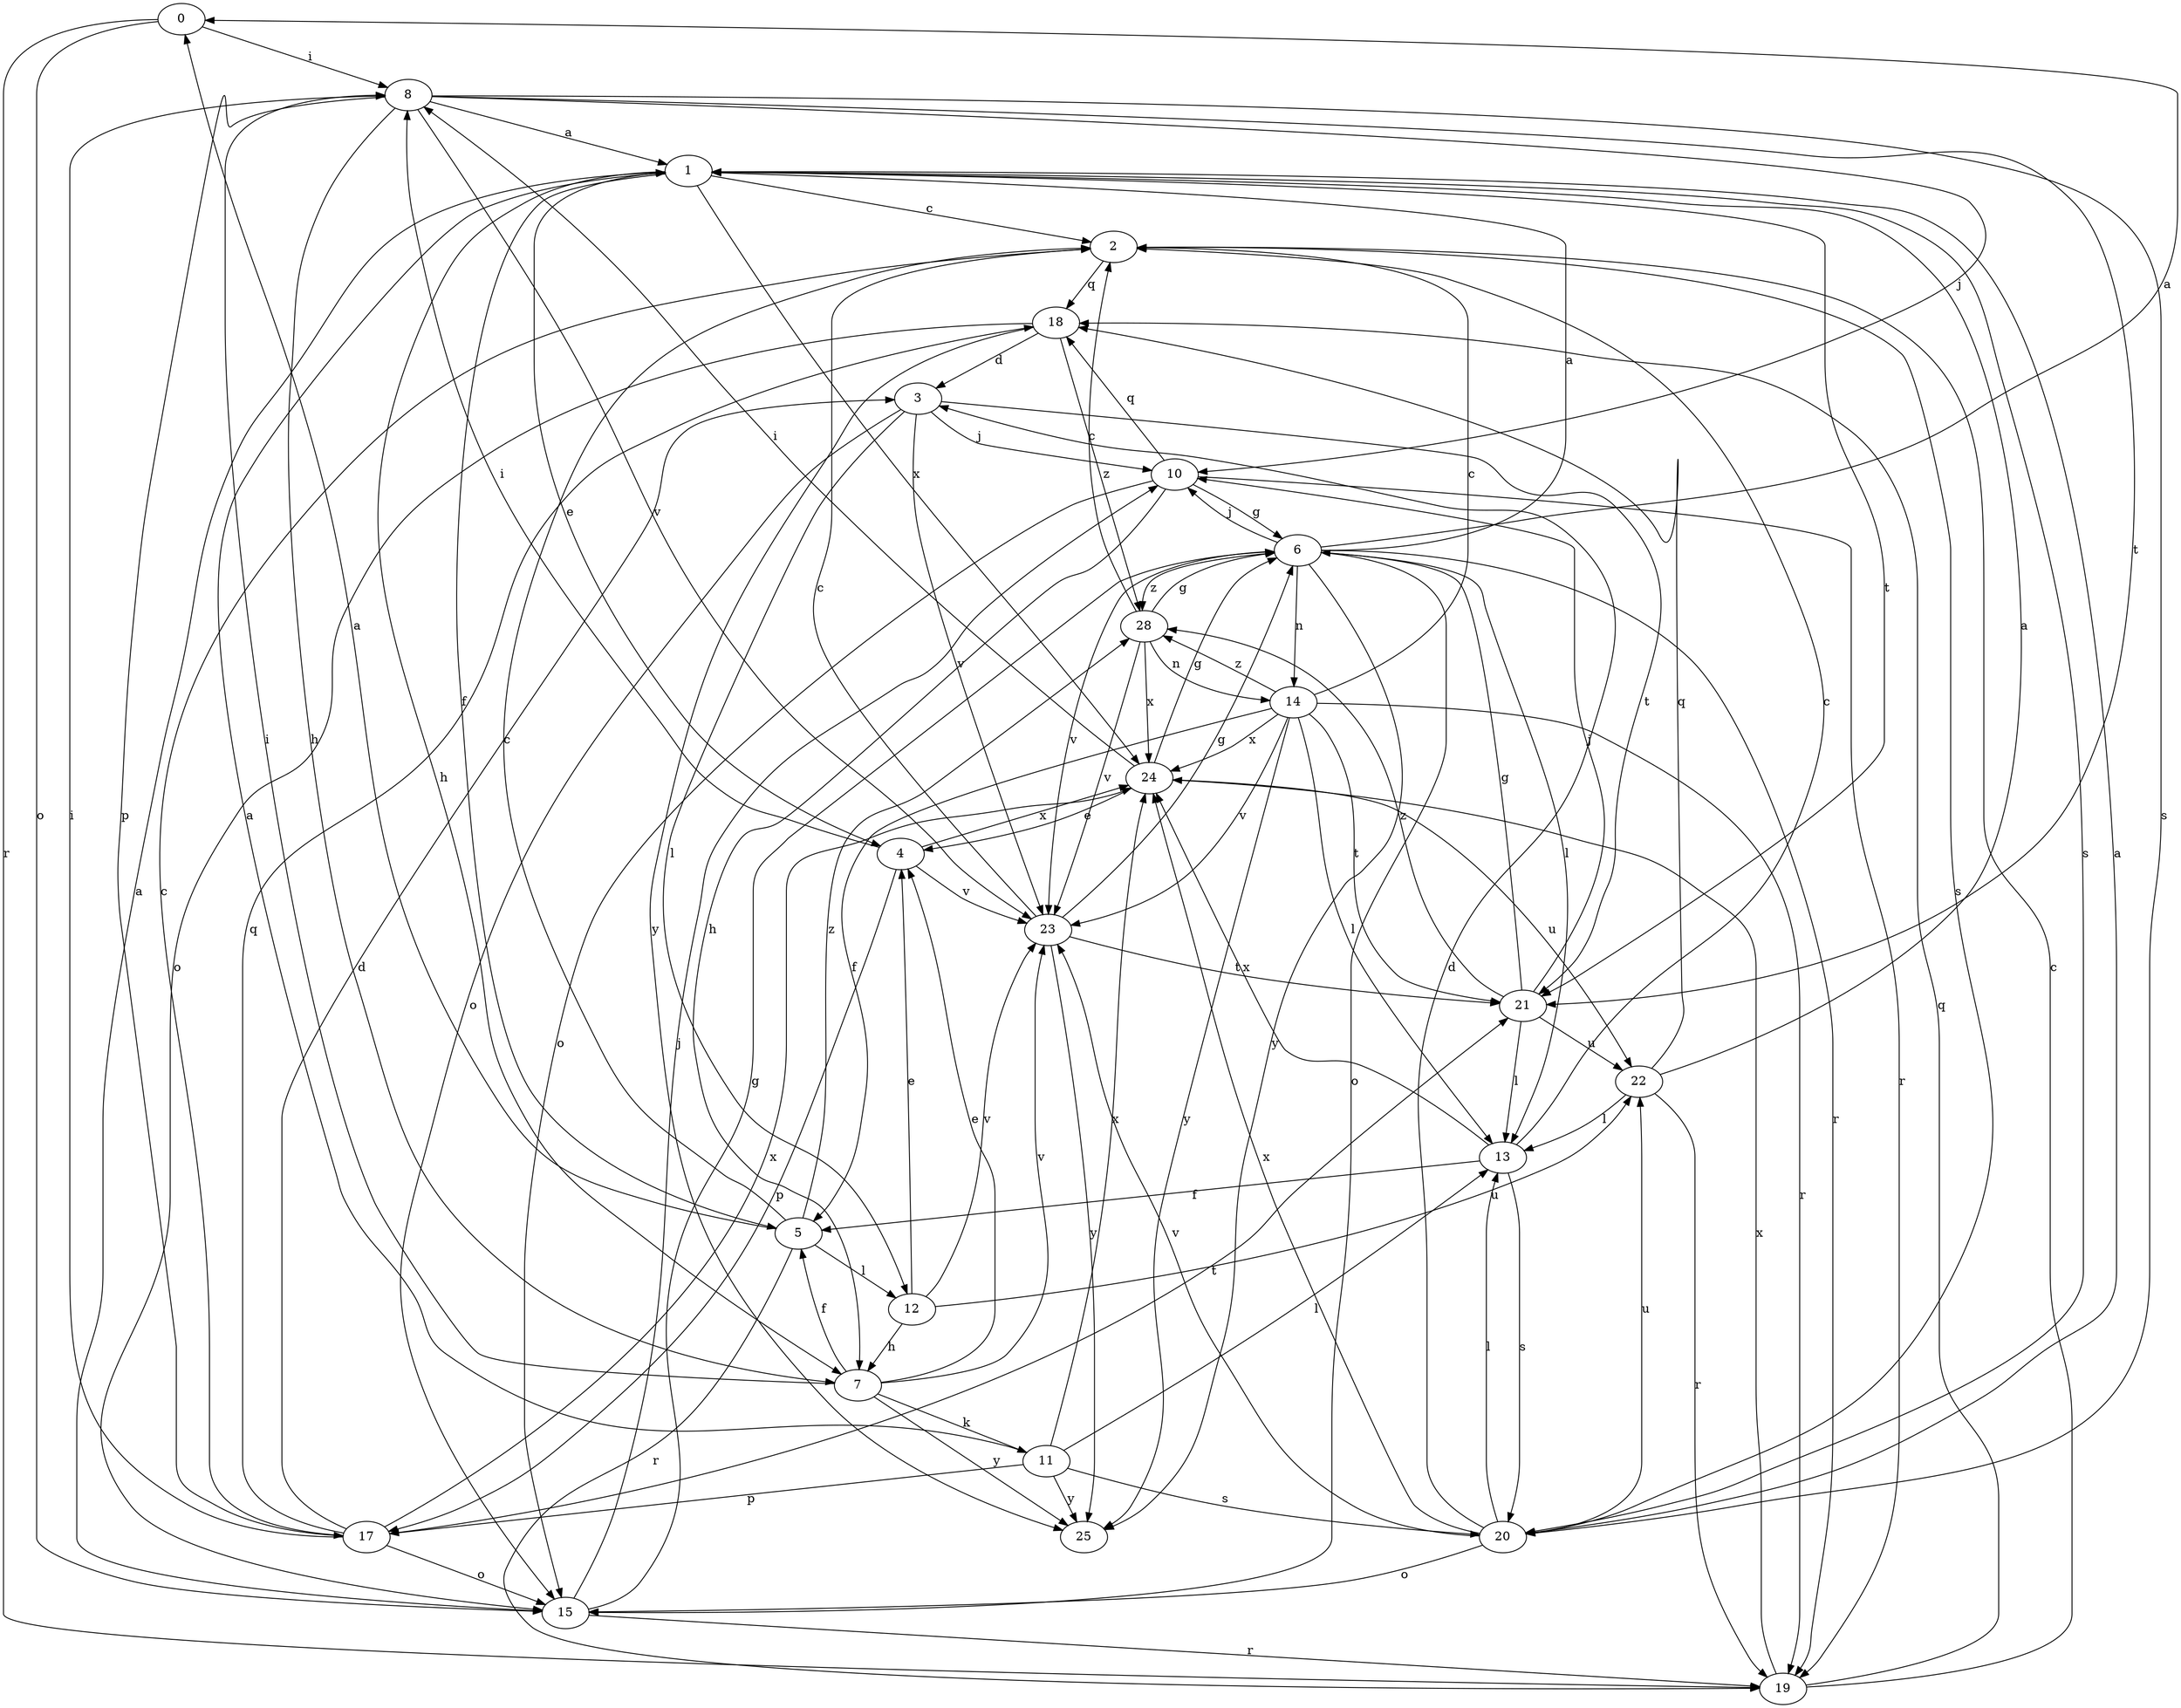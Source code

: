 strict digraph  {
0;
1;
2;
3;
4;
5;
6;
7;
8;
10;
11;
12;
13;
14;
15;
17;
18;
19;
20;
21;
22;
23;
24;
25;
28;
0 -> 8  [label=i];
0 -> 15  [label=o];
0 -> 19  [label=r];
1 -> 2  [label=c];
1 -> 4  [label=e];
1 -> 5  [label=f];
1 -> 7  [label=h];
1 -> 20  [label=s];
1 -> 21  [label=t];
1 -> 24  [label=x];
2 -> 18  [label=q];
2 -> 20  [label=s];
3 -> 10  [label=j];
3 -> 12  [label=l];
3 -> 15  [label=o];
3 -> 21  [label=t];
3 -> 23  [label=v];
4 -> 8  [label=i];
4 -> 17  [label=p];
4 -> 23  [label=v];
4 -> 24  [label=x];
5 -> 0  [label=a];
5 -> 2  [label=c];
5 -> 12  [label=l];
5 -> 19  [label=r];
5 -> 28  [label=z];
6 -> 0  [label=a];
6 -> 1  [label=a];
6 -> 10  [label=j];
6 -> 13  [label=l];
6 -> 14  [label=n];
6 -> 15  [label=o];
6 -> 19  [label=r];
6 -> 23  [label=v];
6 -> 25  [label=y];
6 -> 28  [label=z];
7 -> 4  [label=e];
7 -> 5  [label=f];
7 -> 8  [label=i];
7 -> 11  [label=k];
7 -> 23  [label=v];
7 -> 25  [label=y];
8 -> 1  [label=a];
8 -> 7  [label=h];
8 -> 10  [label=j];
8 -> 17  [label=p];
8 -> 20  [label=s];
8 -> 21  [label=t];
8 -> 23  [label=v];
10 -> 6  [label=g];
10 -> 7  [label=h];
10 -> 15  [label=o];
10 -> 18  [label=q];
10 -> 19  [label=r];
11 -> 1  [label=a];
11 -> 13  [label=l];
11 -> 17  [label=p];
11 -> 20  [label=s];
11 -> 24  [label=x];
11 -> 25  [label=y];
12 -> 4  [label=e];
12 -> 7  [label=h];
12 -> 22  [label=u];
12 -> 23  [label=v];
13 -> 2  [label=c];
13 -> 5  [label=f];
13 -> 20  [label=s];
13 -> 24  [label=x];
14 -> 2  [label=c];
14 -> 5  [label=f];
14 -> 13  [label=l];
14 -> 19  [label=r];
14 -> 21  [label=t];
14 -> 23  [label=v];
14 -> 24  [label=x];
14 -> 25  [label=y];
14 -> 28  [label=z];
15 -> 1  [label=a];
15 -> 6  [label=g];
15 -> 10  [label=j];
15 -> 19  [label=r];
17 -> 2  [label=c];
17 -> 3  [label=d];
17 -> 8  [label=i];
17 -> 15  [label=o];
17 -> 18  [label=q];
17 -> 21  [label=t];
17 -> 24  [label=x];
18 -> 3  [label=d];
18 -> 15  [label=o];
18 -> 25  [label=y];
18 -> 28  [label=z];
19 -> 2  [label=c];
19 -> 18  [label=q];
19 -> 24  [label=x];
20 -> 1  [label=a];
20 -> 3  [label=d];
20 -> 13  [label=l];
20 -> 15  [label=o];
20 -> 22  [label=u];
20 -> 23  [label=v];
20 -> 24  [label=x];
21 -> 6  [label=g];
21 -> 10  [label=j];
21 -> 13  [label=l];
21 -> 22  [label=u];
21 -> 28  [label=z];
22 -> 1  [label=a];
22 -> 13  [label=l];
22 -> 18  [label=q];
22 -> 19  [label=r];
23 -> 2  [label=c];
23 -> 6  [label=g];
23 -> 21  [label=t];
23 -> 25  [label=y];
24 -> 4  [label=e];
24 -> 6  [label=g];
24 -> 8  [label=i];
24 -> 22  [label=u];
28 -> 2  [label=c];
28 -> 6  [label=g];
28 -> 14  [label=n];
28 -> 23  [label=v];
28 -> 24  [label=x];
}
